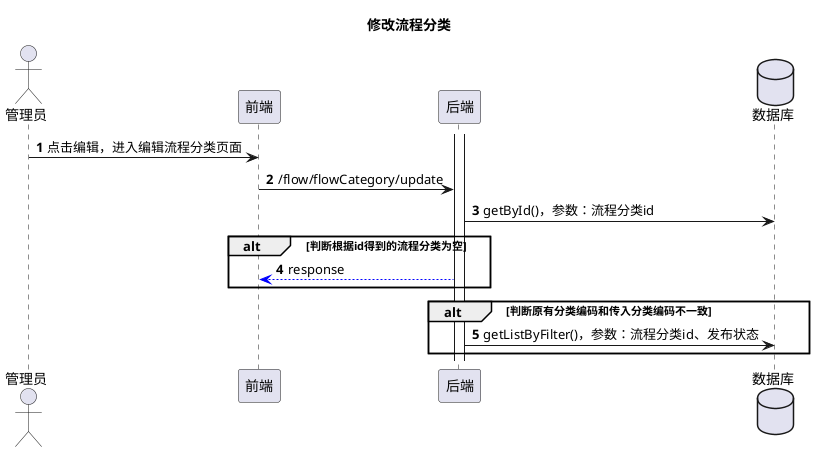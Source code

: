 @startuml
'https://plantuml.com/sequence-diagram

title 修改流程分类
actor 管理员
participant 前端
participant 后端
database 数据库
autonumber

管理员 -> 前端: 点击编辑，进入编辑流程分类页面
前端 -> 后端: /flow/flowCategory/update
后端 -> 数据库: getById()，参数：流程分类id
alt 判断根据id得到的流程分类为空
后端 --[#blue]> 前端: response
end
activate 后端
alt 判断原有分类编码和传入分类编码不一致
后端 -> 数据库: getListByFilter()，参数：流程分类id、发布状态
end
@enduml
1.用户发起修改流程分类请求
2.前端向后端请求/flow/flowCategory/update，参数：流程分类id、流程分类名称、流程分类编码
3.后端调用getById()，查询表zz_flow_category数据，参数：流程分类id
4.后端向前端返回当前流程分类不存在
5.后端调用getListByFilter()，查询表zz_flow_entry，参数：流程设计表实体(设置流程分类id,发布状态)